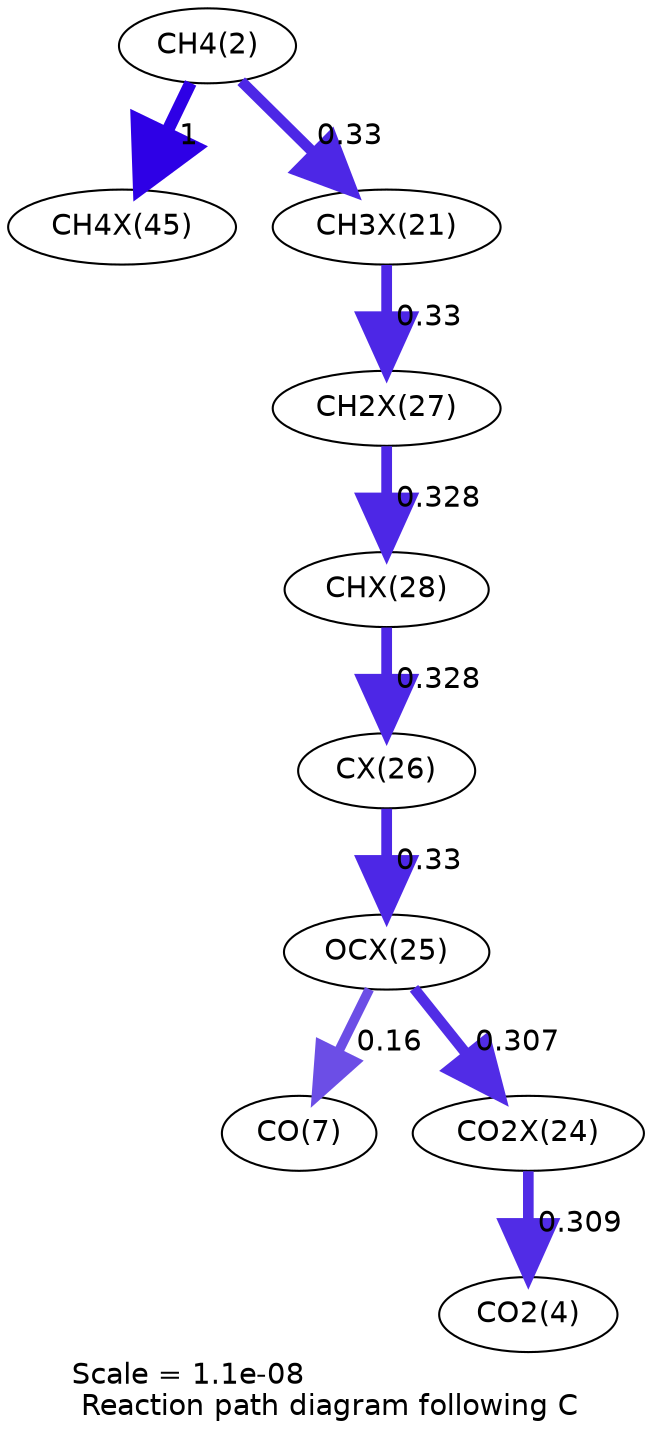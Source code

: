 digraph reaction_paths {
center=1;
s4 -> s32[fontname="Helvetica", penwidth=6, arrowsize=3, color="0.7, 1.5, 0.9"
, label=" 1"];
s4 -> s24[fontname="Helvetica", penwidth=5.16, arrowsize=2.58, color="0.7, 0.83, 0.9"
, label=" 0.33"];
s24 -> s30[fontname="Helvetica", penwidth=5.16, arrowsize=2.58, color="0.7, 0.83, 0.9"
, label=" 0.33"];
s30 -> s31[fontname="Helvetica", penwidth=5.16, arrowsize=2.58, color="0.7, 0.828, 0.9"
, label=" 0.328"];
s31 -> s29[fontname="Helvetica", penwidth=5.16, arrowsize=2.58, color="0.7, 0.828, 0.9"
, label=" 0.328"];
s29 -> s28[fontname="Helvetica", penwidth=5.16, arrowsize=2.58, color="0.7, 0.83, 0.9"
, label=" 0.33"];
s28 -> s9[fontname="Helvetica", penwidth=4.62, arrowsize=2.31, color="0.7, 0.66, 0.9"
, label=" 0.16"];
s28 -> s27[fontname="Helvetica", penwidth=5.11, arrowsize=2.55, color="0.7, 0.807, 0.9"
, label=" 0.307"];
s27 -> s6[fontname="Helvetica", penwidth=5.11, arrowsize=2.56, color="0.7, 0.809, 0.9"
, label=" 0.309"];
s4 [ fontname="Helvetica", label="CH4(2)"];
s6 [ fontname="Helvetica", label="CO2(4)"];
s9 [ fontname="Helvetica", label="CO(7)"];
s24 [ fontname="Helvetica", label="CH3X(21)"];
s27 [ fontname="Helvetica", label="CO2X(24)"];
s28 [ fontname="Helvetica", label="OCX(25)"];
s29 [ fontname="Helvetica", label="CX(26)"];
s30 [ fontname="Helvetica", label="CH2X(27)"];
s31 [ fontname="Helvetica", label="CHX(28)"];
s32 [ fontname="Helvetica", label="CH4X(45)"];
 label = "Scale = 1.1e-08\l Reaction path diagram following C";
 fontname = "Helvetica";
}
